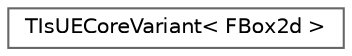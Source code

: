 digraph "Graphical Class Hierarchy"
{
 // INTERACTIVE_SVG=YES
 // LATEX_PDF_SIZE
  bgcolor="transparent";
  edge [fontname=Helvetica,fontsize=10,labelfontname=Helvetica,labelfontsize=10];
  node [fontname=Helvetica,fontsize=10,shape=box,height=0.2,width=0.4];
  rankdir="LR";
  Node0 [id="Node000000",label="TIsUECoreVariant\< FBox2d \>",height=0.2,width=0.4,color="grey40", fillcolor="white", style="filled",URL="$d9/d4e/structTIsUECoreVariant_3_01FBox2d_01_4.html",tooltip=" "];
}
